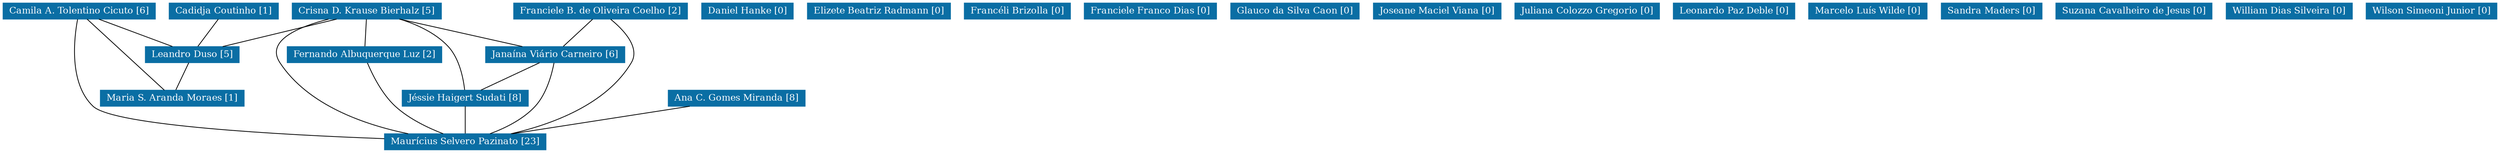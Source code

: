 strict graph grafo1 {
	graph [bb="0,0,2719,192",
		id=grafo1,
		overlap=False
	];
	node [fontsize=12,
		label="\N",
		shape=rectangle,
		style=filled
	];
	0	 [URL="membro-3216449144279833.html",
		color="#0A6EA4",
		fontcolor="#FFFFFF",
		height=0.29167,
		label="Ana C. Gomes Miranda [8]",
		pos="813.5,67.5",
		width=2.0417];
	19	 [URL="membro-2136144172613304.html",
		color="#0A6EA4",
		fontcolor="#FFFFFF",
		height=0.29167,
		label="Maurícius Selvero Pazinato [23]",
		pos="511.5,10.5",
		width=2.3472];
	0 -- 19	 [pos="757.76,56.979 703.47,46.734 621.43,31.249 567.17,21.008"];
	1	 [URL="membro-9429704945665907.html",
		color="#0A6EA4",
		fontcolor="#FFFFFF",
		height=0.29167,
		label="Cadidja Coutinho [1]",
		pos="241.5,181.5",
		width=1.625];
	15	 [URL="membro-2702894230612264.html",
		color="#0A6EA4",
		fontcolor="#FFFFFF",
		height=0.29167,
		label="Leandro Duso [5]",
		pos="206.5,124.5",
		width=1.4028];
	1 -- 15	 [pos="234.92,170.78 228.66,160.59 219.3,145.35 213.05,135.17"];
	18	 [URL="membro-2809121862614598.html",
		color="#0A6EA4",
		fontcolor="#FFFFFF",
		height=0.29167,
		label="Maria S. Aranda Moraes [1]",
		pos="184.5,67.5",
		width=2.0833];
	15 -- 18	 [pos="202.36,113.78 198.43,103.59 192.55,88.348 188.62,78.173"];
	2	 [URL="membro-4565465111125811.html",
		color="#0A6EA4",
		fontcolor="#FFFFFF",
		height=0.29167,
		label="Camila A. Tolentino Cicuto [6]",
		pos="82.5,181.5",
		width=2.2917];
	2 -- 19	 [pos="80.271,170.96 75.861,146.88 68.984,87.556 100.5,57 123.44,34.756 313.18,20.964 426.68,14.625"];
	2 -- 15	 [pos="105.53,170.91 127.81,160.67 161.36,145.25 183.59,135.03"];
	2 -- 18	 [pos="91.913,170.98 111.25,149.37 155.25,100.19 174.81,78.328"];
	3	 [URL="membro-8524665688345631.html",
		color="#0A6EA4",
		fontcolor="#FFFFFF",
		height=0.29167,
		label="Crisna D. Krause Bierhalz [5]",
		pos="398.5,181.5",
		width=2.1944];
	3 -- 19	 [pos="360.59,170.93 328.57,159.92 290.29,140.54 306.5,114 339.02,60.748 408.39,33.925 457.4,21.118"];
	3 -- 15	 [pos="362.84,170.91 328.35,160.67 276.39,145.25 241.97,135.03"];
	6	 [URL="membro-2332303580071539.html",
		color="#0A6EA4",
		fontcolor="#FFFFFF",
		height=0.29167,
		label="Fernando Albuquerque Luz [2]",
		pos="398.5,124.5",
		width=2.2917];
	3 -- 6	 [pos="398.5,170.78 398.5,160.59 398.5,145.35 398.5,135.17"];
	11	 [URL="membro-7084943535940858.html",
		color="#0A6EA4",
		fontcolor="#FFFFFF",
		height=0.29167,
		label="Janaína Viário Carneiro [6]",
		pos="610.5,124.5",
		width=2.0278];
	3 -- 11	 [pos="437.88,170.91 475.96,160.67 533.33,145.25 571.33,135.03"];
	12	 [URL="membro-8634309450152107.html",
		color="#0A6EA4",
		fontcolor="#FFFFFF",
		height=0.29167,
		label="Jéssie Haigert Sudati [8]",
		pos="511.5,67.5",
		width=1.8194];
	3 -- 12	 [pos="433.84,170.86 452.71,163.53 474.98,152 489.5,135 503.59,118.5 508.7,92.785 510.52,78.322"];
	6 -- 19	 [pos="402.51,113.85 408.3,99.583 420.12,74.086 436.5,57 451.24,41.627 472.08,29.239 488.06,21.127"];
	11 -- 19	 [pos="608.76,113.85 605.98,99.574 599.37,74.071 585.5,57 572.49,40.984 552.42,28.861 536.46,21.015"];
	11 -- 12	 [pos="591.88,113.78 574.18,103.59 547.71,88.348 530.04,78.173"];
	12 -- 19	 [pos="511.5,56.779 511.5,46.588 511.5,31.348 511.5,21.173"];
	4	 [URL="membro-2508828887035004.html",
		color="#0A6EA4",
		fontcolor="#FFFFFF",
		height=0.29167,
		label="Daniel Hanke [0]",
		pos="820.5,181.5",
		width=1.375];
	5	 [URL="membro-7302773191822518.html",
		color="#0A6EA4",
		fontcolor="#FFFFFF",
		height=0.29167,
		label="Elizete Beatriz Radmann [0]",
		pos="963.5,181.5",
		width=2.0972];
	7	 [URL="membro-1822354320609261.html",
		color="#0A6EA4",
		fontcolor="#FFFFFF",
		height=0.29167,
		label="Francéli Brizolla [0]",
		pos="1113.5,181.5",
		width=1.5556];
	8	 [URL="membro-7980862457823375.html",
		color="#0A6EA4",
		fontcolor="#FFFFFF",
		height=0.29167,
		label="Franciele B. de Oliveira Coelho [2]",
		pos="660.5,181.5",
		width=2.5556];
	8 -- 19	 [pos="671.98,170.81 684.98,157.37 703.05,133.65 692.5,114 664.67,62.175 599.24,34.441 555.16,21.095"];
	8 -- 11	 [pos="651.1,170.78 642.16,160.59 628.79,145.35 619.86,135.17"];
	9	 [URL="membro-5896333255858169.html",
		color="#0A6EA4",
		fontcolor="#FFFFFF",
		height=0.29167,
		label="Franciele Franco Dias [0]",
		pos="1256.5,181.5",
		width=1.9028];
	10	 [URL="membro-7884008338715514.html",
		color="#0A6EA4",
		fontcolor="#FFFFFF",
		height=0.29167,
		label="Glauco da Silva Caon [0]",
		pos="1411.5,181.5",
		width=1.9028];
	13	 [URL="membro-3353373521972232.html",
		color="#0A6EA4",
		fontcolor="#FFFFFF",
		height=0.29167,
		label="Joseane Maciel Viana [0]",
		pos="1566.5,181.5",
		width=1.9028];
	14	 [URL="membro-0119982097901088.html",
		color="#0A6EA4",
		fontcolor="#FFFFFF",
		height=0.29167,
		label="Juliana Colozzo Gregorio [0]",
		pos="1730.5,181.5",
		width=2.1528];
	16	 [URL="membro-1985993869287103.html",
		color="#0A6EA4",
		fontcolor="#FFFFFF",
		height=0.29167,
		label="Leonardo Paz Deble [0]",
		pos="1891.5,181.5",
		width=1.8194];
	17	 [URL="membro-3736087205149979.html",
		color="#0A6EA4",
		fontcolor="#FFFFFF",
		height=0.29167,
		label="Marcelo Luís Wilde [0]",
		pos="2039.5,181.5",
		width=1.7778];
	20	 [URL="membro-8358807580526339.html",
		color="#0A6EA4",
		fontcolor="#FFFFFF",
		height=0.29167,
		label="Sandra Maders [0]",
		pos="2173.5,181.5",
		width=1.4444];
	21	 [URL="membro-6494340013752525.html",
		color="#0A6EA4",
		fontcolor="#FFFFFF",
		height=0.29167,
		label="Suzana Cavalheiro de Jesus [0]",
		pos="2325.5,181.5",
		width=2.2778];
	22	 [URL="membro-5594586351722666.html",
		color="#0A6EA4",
		fontcolor="#FFFFFF",
		height=0.29167,
		label="William Dias Silveira [0]",
		pos="2492.5,181.5",
		width=1.8611];
	23	 [URL="membro-5427114024398253.html",
		color="#0A6EA4",
		fontcolor="#FFFFFF",
		height=0.29167,
		label="Wilson Simeoni Junior [0]",
		pos="2648.5,181.5",
		width=1.9583];
}
